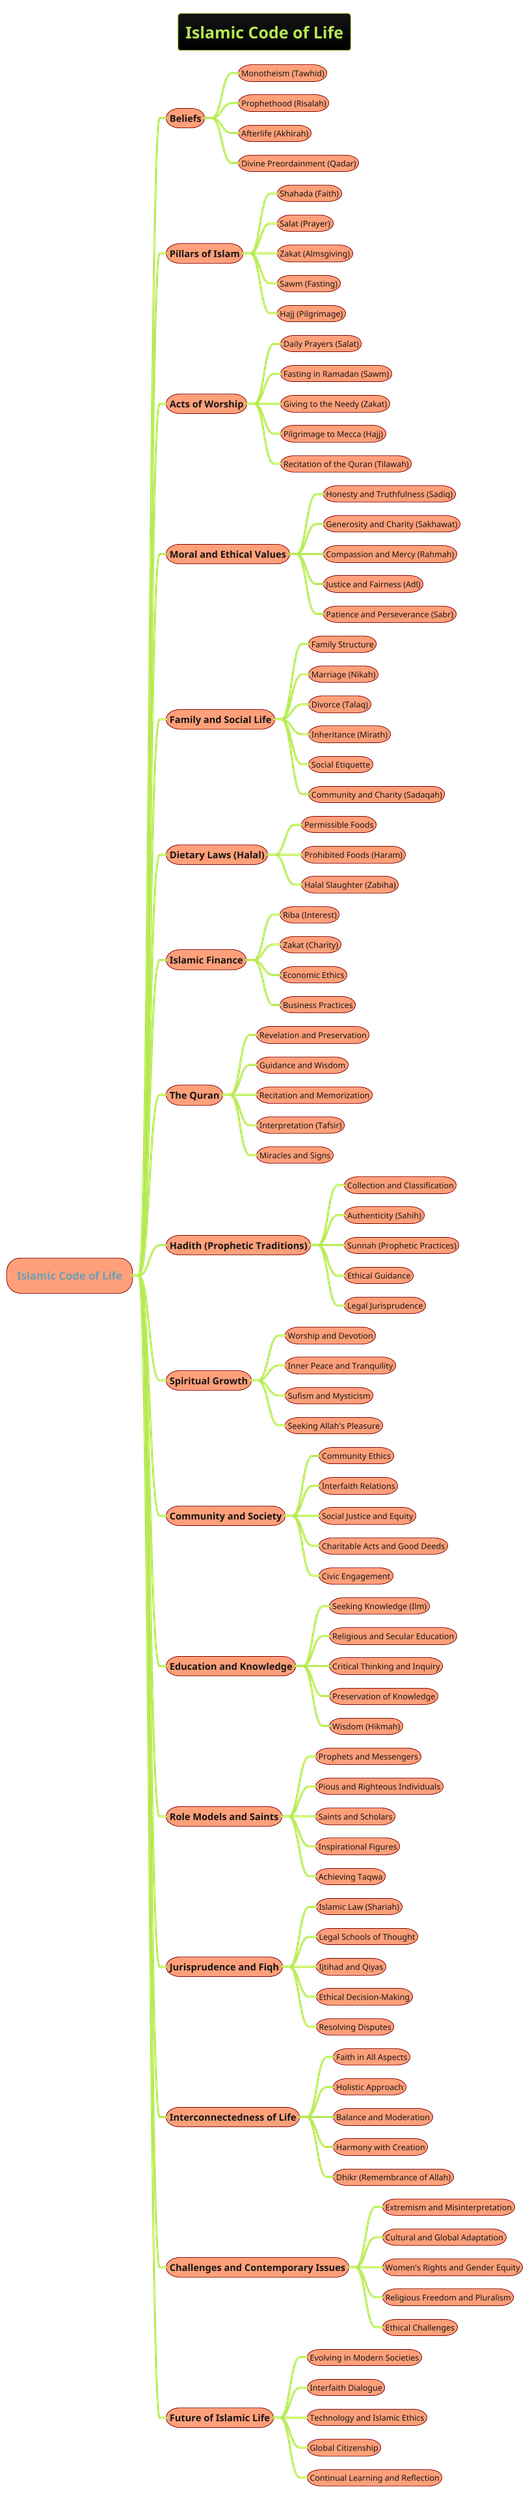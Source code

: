 @startmindmap
title =Islamic Code of Life
!theme hacker
skinparam node {
    BackgroundColor LightSalmon
    BorderColor DarkRed
}

* Islamic Code of Life
** Beliefs
*** Monotheism (Tawhid)
*** Prophethood (Risalah)
*** Afterlife (Akhirah)
*** Divine Preordainment (Qadar)

** Pillars of Islam
*** Shahada (Faith)
*** Salat (Prayer)
*** Zakat (Almsgiving)
*** Sawm (Fasting)
*** Hajj (Pilgrimage)

** Acts of Worship
*** Daily Prayers (Salat)
*** Fasting in Ramadan (Sawm)
*** Giving to the Needy (Zakat)
*** Pilgrimage to Mecca (Hajj)
*** Recitation of the Quran (Tilawah)

** Moral and Ethical Values
*** Honesty and Truthfulness (Sadiq)
*** Generosity and Charity (Sakhawat)
*** Compassion and Mercy (Rahmah)
*** Justice and Fairness (Adl)
*** Patience and Perseverance (Sabr)

** Family and Social Life
*** Family Structure
*** Marriage (Nikah)
*** Divorce (Talaq)
*** Inheritance (Mirath)
*** Social Etiquette
*** Community and Charity (Sadaqah)

** Dietary Laws (Halal)
*** Permissible Foods
*** Prohibited Foods (Haram)
*** Halal Slaughter (Zabiha)

** Islamic Finance
*** Riba (Interest)
*** Zakat (Charity)
*** Economic Ethics
*** Business Practices

** The Quran
*** Revelation and Preservation
*** Guidance and Wisdom
*** Recitation and Memorization
*** Interpretation (Tafsir)
*** Miracles and Signs

** Hadith (Prophetic Traditions)
*** Collection and Classification
*** Authenticity (Sahih)
*** Sunnah (Prophetic Practices)
*** Ethical Guidance
*** Legal Jurisprudence

** Spiritual Growth
*** Worship and Devotion
*** Inner Peace and Tranquility
*** Sufism and Mysticism
*** Seeking Allah's Pleasure

** Community and Society
*** Community Ethics
*** Interfaith Relations
*** Social Justice and Equity
*** Charitable Acts and Good Deeds
*** Civic Engagement

** Education and Knowledge
*** Seeking Knowledge (Ilm)
*** Religious and Secular Education
*** Critical Thinking and Inquiry
*** Preservation of Knowledge
*** Wisdom (Hikmah)

** Role Models and Saints
*** Prophets and Messengers
*** Pious and Righteous Individuals
*** Saints and Scholars
*** Inspirational Figures
*** Achieving Taqwa

** Jurisprudence and Fiqh
*** Islamic Law (Shariah)
*** Legal Schools of Thought
*** Ijtihad and Qiyas
*** Ethical Decision-Making
*** Resolving Disputes

** Interconnectedness of Life
*** Faith in All Aspects
*** Holistic Approach
*** Balance and Moderation
*** Harmony with Creation
*** Dhikr (Remembrance of Allah)

** Challenges and Contemporary Issues
*** Extremism and Misinterpretation
*** Cultural and Global Adaptation
*** Women's Rights and Gender Equity
*** Religious Freedom and Pluralism
*** Ethical Challenges

** Future of Islamic Life
*** Evolving in Modern Societies
*** Interfaith Dialogue
*** Technology and Islamic Ethics
*** Global Citizenship
*** Continual Learning and Reflection
@endmindmap
